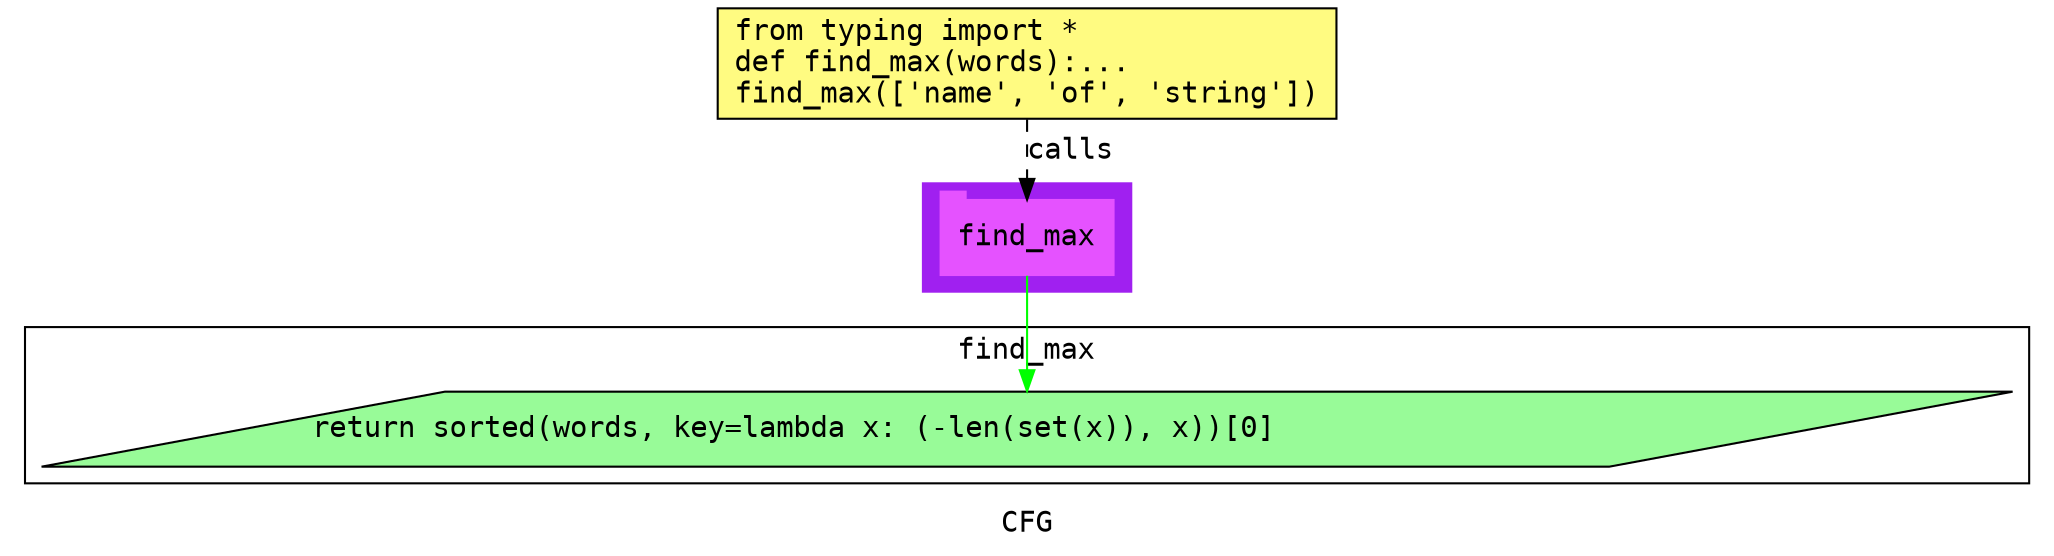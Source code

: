 digraph cluster172CFG {
	graph [bb="0,0,944,259",
		compound=True,
		fontname="DejaVu Sans Mono",
		label=CFG,
		lheight=0.21,
		lp="472,11.5",
		lwidth=0.35,
		pack=False,
		rankdir=TB,
		ranksep=0.02
	];
	node [fontname="DejaVu Sans Mono",
		label="\N"
	];
	edge [fontname="DejaVu Sans Mono"];
	subgraph cluster_1 {
		graph [bb="422,123,522,175",
			color=purple,
			compound=true,
			fontname="DejaVu Sans Mono",
			label="",
			rankdir=TB,
			ranksep=0.02,
			shape=tab,
			style=filled
		];
		node [fontname="DejaVu Sans Mono"];
		edge [fontname="DejaVu Sans Mono"];
		6	[color="#E552FF",
			height=0.5,
			label=find_max,
			linenum="[5]",
			pos="472,149",
			shape=tab,
			style=filled,
			width=1.1528];
	}
	subgraph cluster2find_max {
		graph [bb="8,31,936,106",
			compound=True,
			fontname="DejaVu Sans Mono",
			label=find_max,
			lheight=0.21,
			lp="472,94.5",
			lwidth=0.93,
			pack=False,
			rankdir=TB,
			ranksep=0.02
		];
		node [fontname="DejaVu Sans Mono"];
		edge [fontname="DejaVu Sans Mono"];
		3	[fillcolor="#98fb98",
			height=0.5,
			label="return sorted(words, key=lambda x: (-len(set(x)), x))[0]\l",
			linenum="[3]",
			pos="472,57",
			shape=parallelogram,
			style="filled,solid",
			width=12.679];
	}
	1	[fillcolor="#FFFB81",
		height=0.73611,
		label="from typing import *\ldef find_max(words):...\lfind_max(['name', 'of', 'string'])\l",
		linenum="[1]",
		pos="472,232.5",
		shape=rectangle,
		style="filled,solid",
		width=4.125];
	1 -> 6	[label=calls,
		lp="493,190.5",
		pos="e,472,167.13 472,205.71 472,196.66 472,186.47 472,177.3",
		style=dashed];
	6 -> 3	[color=green,
		pos="e,472,75.3 472,130.65 472,117.82 472,100.11 472,85.381"];
}
